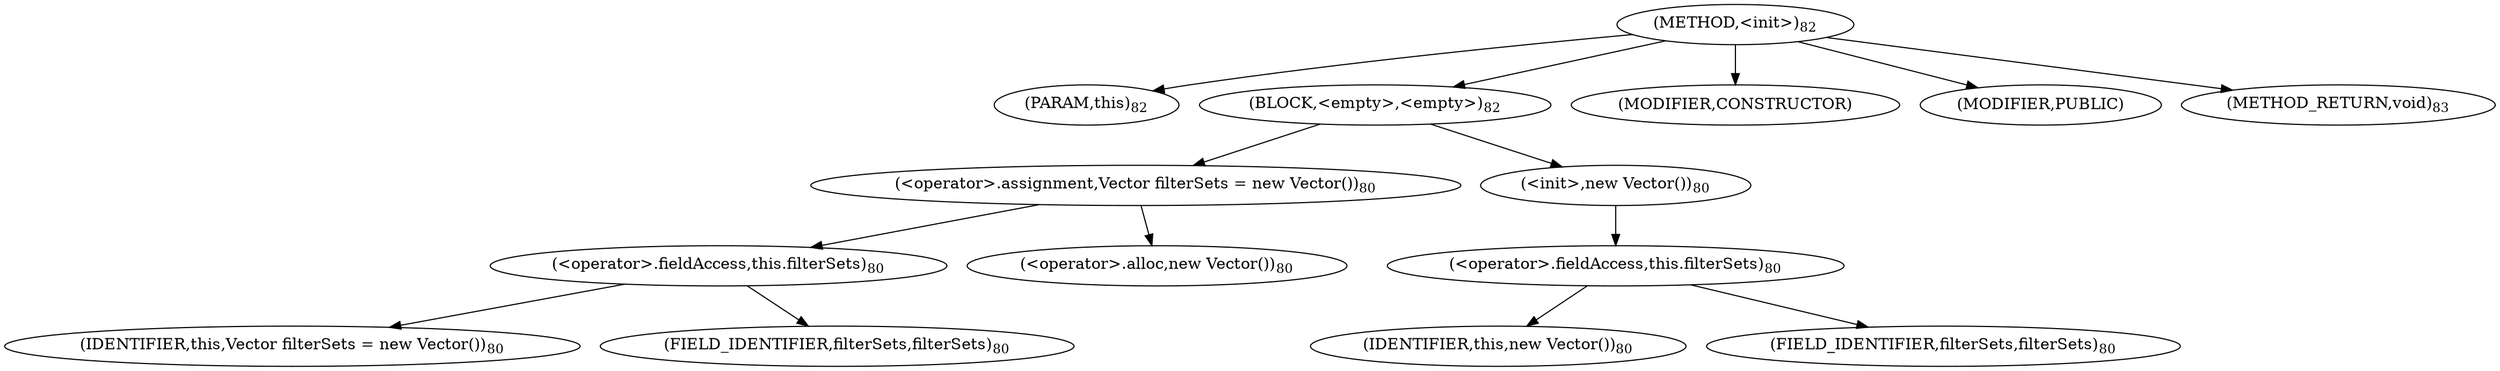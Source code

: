 digraph "&lt;init&gt;" {  
"23" [label = <(METHOD,&lt;init&gt;)<SUB>82</SUB>> ]
"24" [label = <(PARAM,this)<SUB>82</SUB>> ]
"25" [label = <(BLOCK,&lt;empty&gt;,&lt;empty&gt;)<SUB>82</SUB>> ]
"26" [label = <(&lt;operator&gt;.assignment,Vector filterSets = new Vector())<SUB>80</SUB>> ]
"27" [label = <(&lt;operator&gt;.fieldAccess,this.filterSets)<SUB>80</SUB>> ]
"28" [label = <(IDENTIFIER,this,Vector filterSets = new Vector())<SUB>80</SUB>> ]
"29" [label = <(FIELD_IDENTIFIER,filterSets,filterSets)<SUB>80</SUB>> ]
"30" [label = <(&lt;operator&gt;.alloc,new Vector())<SUB>80</SUB>> ]
"31" [label = <(&lt;init&gt;,new Vector())<SUB>80</SUB>> ]
"32" [label = <(&lt;operator&gt;.fieldAccess,this.filterSets)<SUB>80</SUB>> ]
"33" [label = <(IDENTIFIER,this,new Vector())<SUB>80</SUB>> ]
"34" [label = <(FIELD_IDENTIFIER,filterSets,filterSets)<SUB>80</SUB>> ]
"35" [label = <(MODIFIER,CONSTRUCTOR)> ]
"36" [label = <(MODIFIER,PUBLIC)> ]
"37" [label = <(METHOD_RETURN,void)<SUB>83</SUB>> ]
  "23" -> "24" 
  "23" -> "25" 
  "23" -> "35" 
  "23" -> "36" 
  "23" -> "37" 
  "25" -> "26" 
  "25" -> "31" 
  "26" -> "27" 
  "26" -> "30" 
  "27" -> "28" 
  "27" -> "29" 
  "31" -> "32" 
  "32" -> "33" 
  "32" -> "34" 
}
